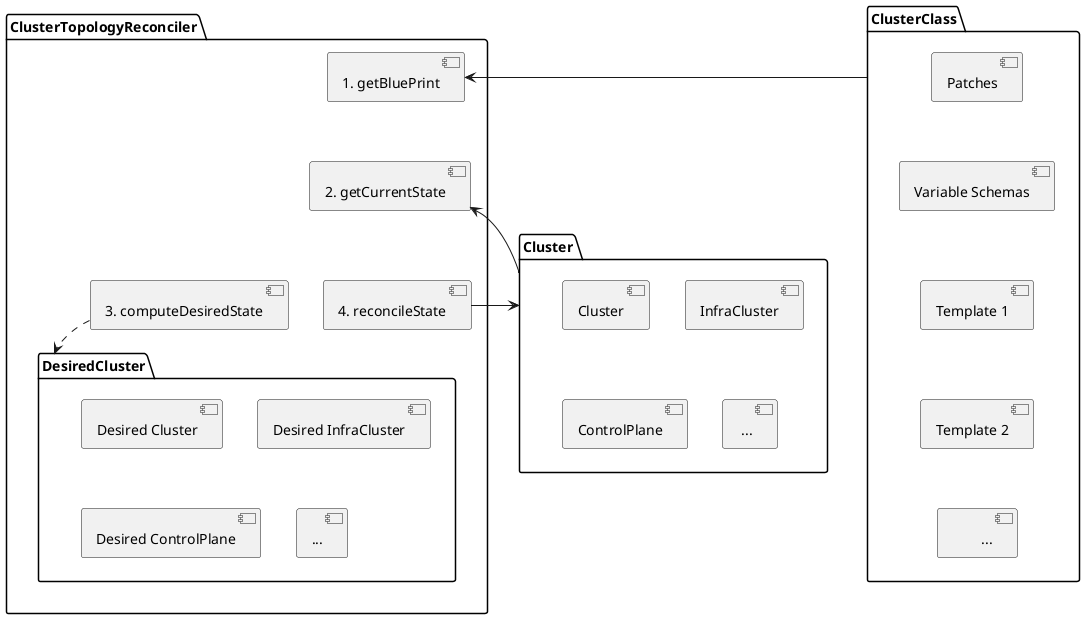 @startuml
'https://plantuml.com/component-diagram


package "ClusterClass" as cc {
  [Patches]
  [Variable Schemas]
  [Template 1]
  [Template 2]
  [\t...]

  [Patches] -[hidden]-> [Variable Schemas]
  [Variable Schemas] -[hidden]-> [Template 1]
  [Template 1] -[hidden]-> [Template 2]
  [Template 2] -[hidden]-> [\t...]
}

package "Cluster" as cluster {
  [Cluster]
  [InfraCluster]
  [ControlPlane]
  [ ...]
}


package "ClusterTopologyReconciler" as ctr {
  [1. getBluePrint] as bp
  [2. getCurrentState] as cs
  [3. computeDesiredState] as ds
  [4. reconcileState] as rs

  bp -[hidden]-> cs
  cs -[hidden]-> ds
  ds -[hidden]> rs

    package "DesiredCluster" as dc {
      [Desired Cluster]
      [Desired InfraCluster]
      [Desired ControlPlane]
      [...]
    }

  ds ..> dc
}

cc -> bp
cluster --> cs
rs -> cluster

@enduml